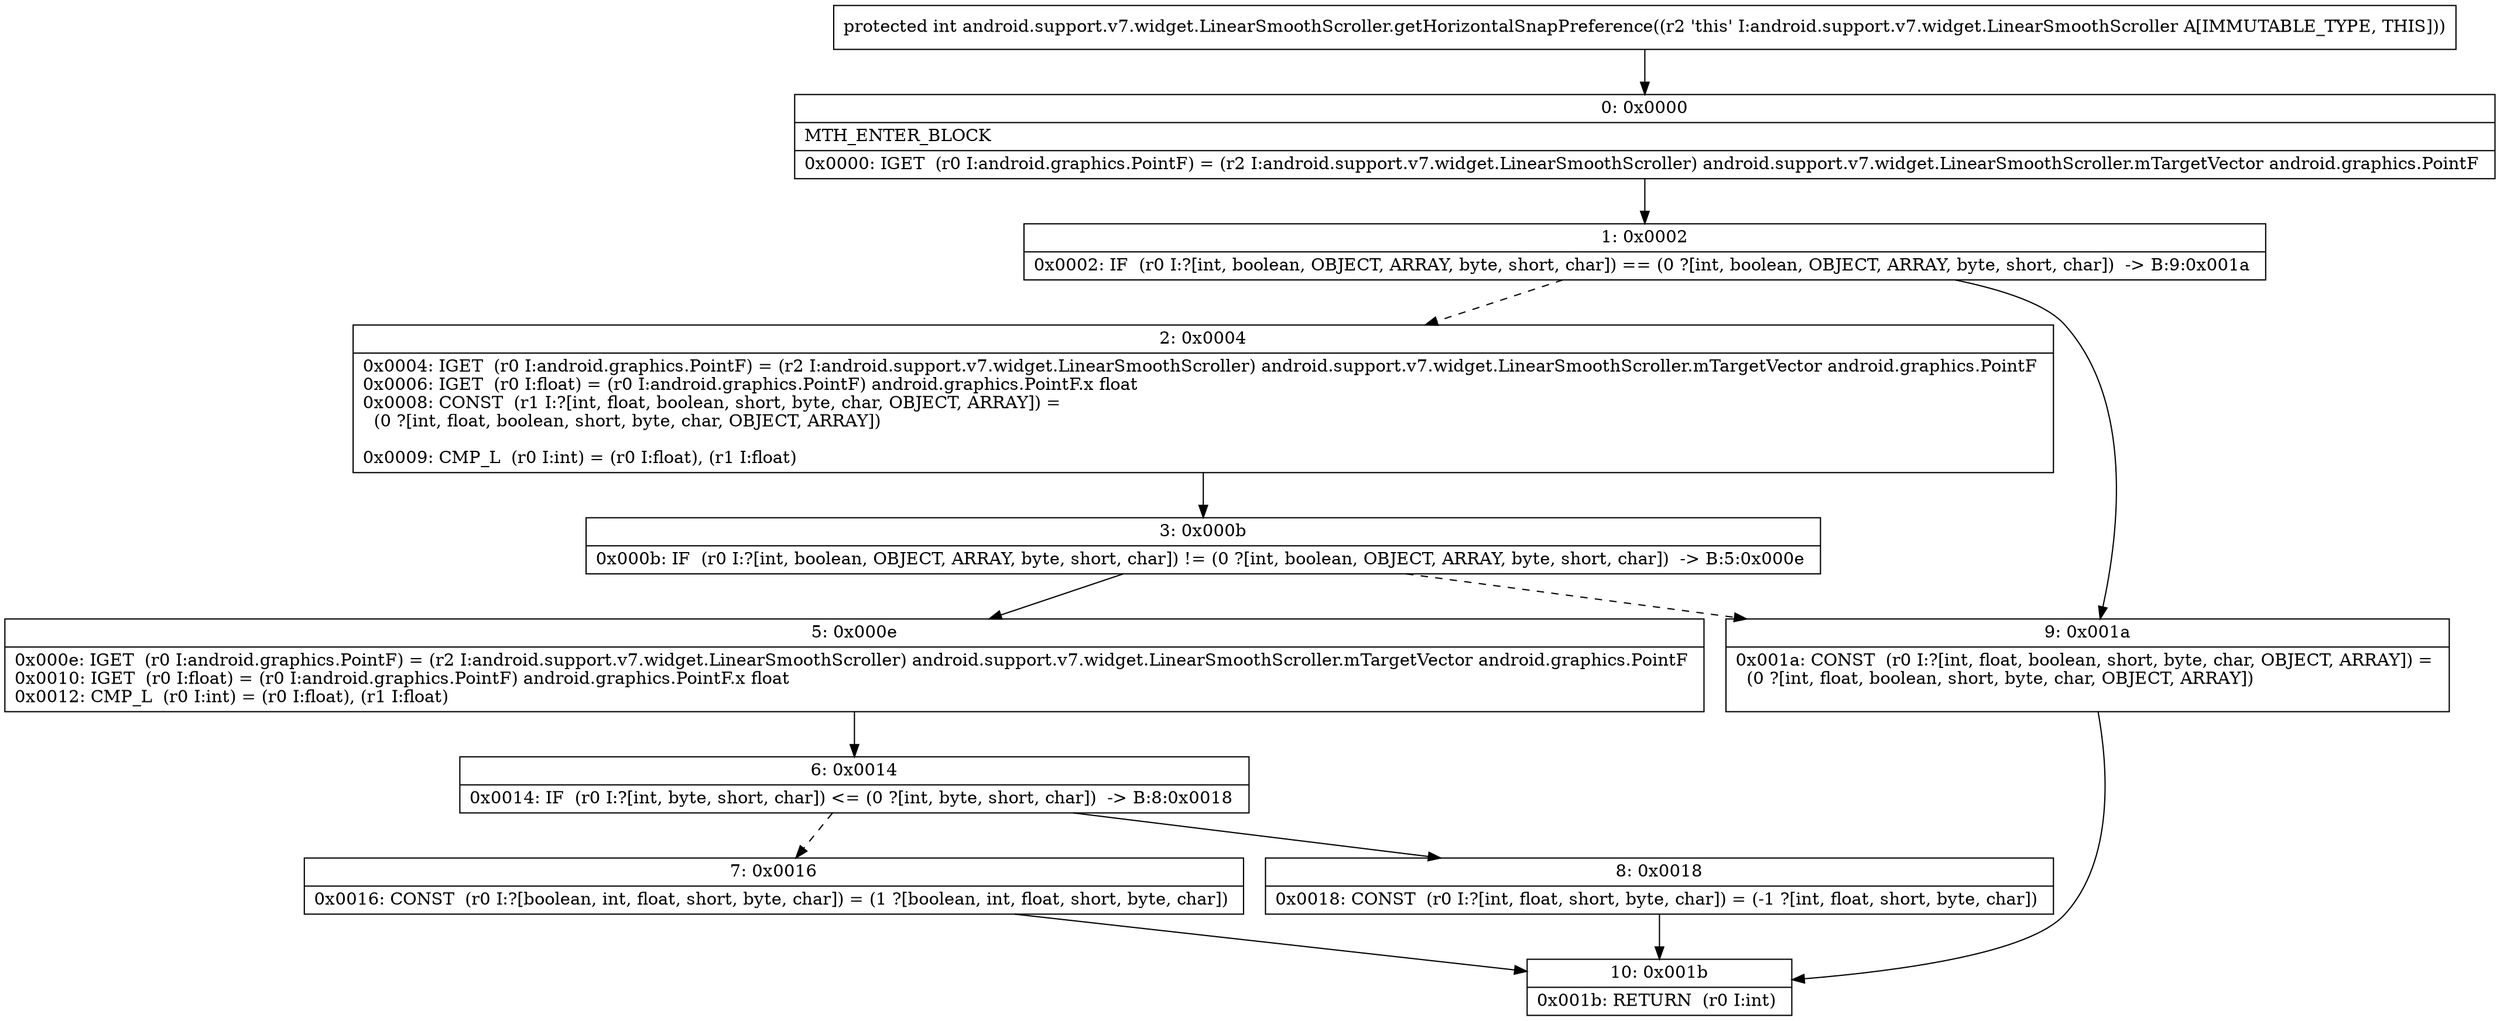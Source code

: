 digraph "CFG forandroid.support.v7.widget.LinearSmoothScroller.getHorizontalSnapPreference()I" {
Node_0 [shape=record,label="{0\:\ 0x0000|MTH_ENTER_BLOCK\l|0x0000: IGET  (r0 I:android.graphics.PointF) = (r2 I:android.support.v7.widget.LinearSmoothScroller) android.support.v7.widget.LinearSmoothScroller.mTargetVector android.graphics.PointF \l}"];
Node_1 [shape=record,label="{1\:\ 0x0002|0x0002: IF  (r0 I:?[int, boolean, OBJECT, ARRAY, byte, short, char]) == (0 ?[int, boolean, OBJECT, ARRAY, byte, short, char])  \-\> B:9:0x001a \l}"];
Node_2 [shape=record,label="{2\:\ 0x0004|0x0004: IGET  (r0 I:android.graphics.PointF) = (r2 I:android.support.v7.widget.LinearSmoothScroller) android.support.v7.widget.LinearSmoothScroller.mTargetVector android.graphics.PointF \l0x0006: IGET  (r0 I:float) = (r0 I:android.graphics.PointF) android.graphics.PointF.x float \l0x0008: CONST  (r1 I:?[int, float, boolean, short, byte, char, OBJECT, ARRAY]) = \l  (0 ?[int, float, boolean, short, byte, char, OBJECT, ARRAY])\l \l0x0009: CMP_L  (r0 I:int) = (r0 I:float), (r1 I:float) \l}"];
Node_3 [shape=record,label="{3\:\ 0x000b|0x000b: IF  (r0 I:?[int, boolean, OBJECT, ARRAY, byte, short, char]) != (0 ?[int, boolean, OBJECT, ARRAY, byte, short, char])  \-\> B:5:0x000e \l}"];
Node_5 [shape=record,label="{5\:\ 0x000e|0x000e: IGET  (r0 I:android.graphics.PointF) = (r2 I:android.support.v7.widget.LinearSmoothScroller) android.support.v7.widget.LinearSmoothScroller.mTargetVector android.graphics.PointF \l0x0010: IGET  (r0 I:float) = (r0 I:android.graphics.PointF) android.graphics.PointF.x float \l0x0012: CMP_L  (r0 I:int) = (r0 I:float), (r1 I:float) \l}"];
Node_6 [shape=record,label="{6\:\ 0x0014|0x0014: IF  (r0 I:?[int, byte, short, char]) \<= (0 ?[int, byte, short, char])  \-\> B:8:0x0018 \l}"];
Node_7 [shape=record,label="{7\:\ 0x0016|0x0016: CONST  (r0 I:?[boolean, int, float, short, byte, char]) = (1 ?[boolean, int, float, short, byte, char]) \l}"];
Node_8 [shape=record,label="{8\:\ 0x0018|0x0018: CONST  (r0 I:?[int, float, short, byte, char]) = (\-1 ?[int, float, short, byte, char]) \l}"];
Node_9 [shape=record,label="{9\:\ 0x001a|0x001a: CONST  (r0 I:?[int, float, boolean, short, byte, char, OBJECT, ARRAY]) = \l  (0 ?[int, float, boolean, short, byte, char, OBJECT, ARRAY])\l \l}"];
Node_10 [shape=record,label="{10\:\ 0x001b|0x001b: RETURN  (r0 I:int) \l}"];
MethodNode[shape=record,label="{protected int android.support.v7.widget.LinearSmoothScroller.getHorizontalSnapPreference((r2 'this' I:android.support.v7.widget.LinearSmoothScroller A[IMMUTABLE_TYPE, THIS])) }"];
MethodNode -> Node_0;
Node_0 -> Node_1;
Node_1 -> Node_2[style=dashed];
Node_1 -> Node_9;
Node_2 -> Node_3;
Node_3 -> Node_5;
Node_3 -> Node_9[style=dashed];
Node_5 -> Node_6;
Node_6 -> Node_7[style=dashed];
Node_6 -> Node_8;
Node_7 -> Node_10;
Node_8 -> Node_10;
Node_9 -> Node_10;
}

